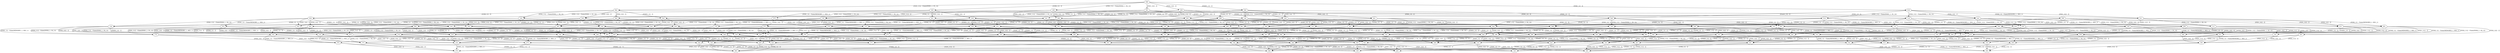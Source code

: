 digraph ra {
000 [label=000]
100 [label=100]
200 [label=200]
010 [label=010]
020 [label=020]
030 [label=030]
001 [label=001]
002 [label=002]
102 [label=102]
202 [label=202]
012 [label=012]
022 [label=022]
032 [label=032]
003 [label=003]
103 [label=103]
203 [label=203]
013 [label=013]
023 [label=023]
033 [label=033]
133 [label=133]
233 [label=233]
073 [label=073]
063 [label=063]
163 [label=163]
263 [label=263]
083 [label=083]
183 [label=183]
283 [label=283]
363 [label=363]
173 [label=173]
273 [label=273]
373 [label=373]
333 [label=333]
123 [label=123]
223 [label=223]
043 [label=043]
143 [label=143]
243 [label=243]
343 [label=343]
323 [label=323]
113 [label=113]
213 [label=213]
053 [label=053]
153 [label=153]
253 [label=253]
353 [label=353]
313 [label=313]
303 [label=303]
132 [label=132]
232 [label=232]
072 [label=072]
062 [label=062]
162 [label=162]
262 [label=262]
082 [label=082]
182 [label=182]
282 [label=282]
382 [label=382]
362 [label=362]
172 [label=172]
272 [label=272]
372 [label=372]
332 [label=332]
122 [label=122]
222 [label=222]
042 [label=042]
142 [label=142]
242 [label=242]
342 [label=342]
322 [label=322]
112 [label=112]
212 [label=212]
052 [label=052]
152 [label=152]
252 [label=252]
352 [label=352]
312 [label=312]
302 [label=302]
101 [label=101]
201 [label=201]
011 [label=011]
021 [label=021]
031 [label=031]
131 [label=131]
231 [label=231]
071 [label=071]
061 [label=061]
161 [label=161]
261 [label=261]
081 [label=081]
181 [label=181]
281 [label=281]
381 [label=381]
361 [label=361]
171 [label=171]
271 [label=271]
371 [label=371]
331 [label=331]
121 [label=121]
221 [label=221]
041 [label=041]
141 [label=141]
241 [label=241]
341 [label=341]
321 [label=321]
111 [label=111]
211 [label=211]
051 [label=051]
151 [label=151]
251 [label=251]
351 [label=351]
311 [label=311]
301 [label=301]
130 [label=130]
230 [label=230]
070 [label=070]
060 [label=060]
160 [label=160]
260 [label=260]
080 [label=080]
180 [label=180]
280 [label=280]
380 [label=380]
360 [label=360]
170 [label=170]
270 [label=270]
370 [label=370]
330 [label=330]
120 [label=120]
220 [label=220]
040 [label=040]
140 [label=140]
240 [label=240]
340 [label=340]
320 [label=320]
110 [label=110]
210 [label=210]
050 [label=050]
150 [label=150]
250 [label=250]
350 [label=350]
310 [label=310]
300 [label=300]
000 -> 100 [label="{F(D2_11)} : Claim(DISK2_1, D2_12) "]
000 -> 200 [label="{F(D2_12)} : []"]
000 -> 010 [label="{F(M1_1)} : []"]
000 -> 020 [label="{F(MS1_1)} : []"]
000 -> 030 [label="{F(M2_1)} : []"]
000 -> 001 [label="{F(D1_12)} : []"]
000 -> 002 [label="{F(D1_11)} : Claim(DISK1_1, D1_12) "]
002 -> 102 [label="{F(D2_11)} : Claim(DISK2_1, D2_12) "]
002 -> 202 [label="{F(D2_12)} : []"]
002 -> 012 [label="{F(M1_1)} : []"]
002 -> 022 [label="{F(MS1_1)} : []"]
002 -> 032 [label="{F(M2_1)} : []"]
002 -> 003 [label="{F(D1_12)} : []"]
003 -> 103 [label="{F(D2_11)} : Claim(DISK2_1, D2_12) "]
003 -> 203 [label="{F(D2_12)} : []"]
003 -> 013 [label="{F(M1_1)} : []"]
003 -> 023 [label="{F(MS1_1)} : []"]
003 -> 033 [label="{F(M2_1)} : []"]
033 -> 133 [label="{F(D2_11)} : Claim(DISK2_1, D2_12) "]
033 -> 233 [label="{F(D2_12)} : []"]
033 -> 073 [label="{F(M1_1)} : Claim(MEMORY1_1, MS1_1) "]
033 -> 063 [label="{F(MS1_1)} : []"]
063 -> 163 [label="{F(D2_11)} : Claim(DISK2_1, D2_12) "]
063 -> 263 [label="{F(D2_12)} : []"]
063 -> 083 [label="{F(M1_1)} : []"]
083 -> 183 [label="{F(D2_11)} : Claim(DISK2_1, D2_12) "]
083 -> 283 [label="{F(D2_12)} : []"]
263 -> 363 [label="{F(D2_11)} : []"]
263 -> 283 [label="{F(M1_1)} : []"]
163 -> 363 [label="{F(D2_12)} : []"]
163 -> 183 [label="{F(M1_1)} : []"]
073 -> 173 [label="{F(D2_11)} : Claim(DISK2_1, D2_12) "]
073 -> 273 [label="{F(D2_12)} : []"]
073 -> 083 [label="{F(MS1_1)} : []"]
273 -> 373 [label="{F(D2_11)} : []"]
273 -> 283 [label="{F(MS1_1)} : []"]
173 -> 373 [label="{F(D2_12)} : []"]
173 -> 183 [label="{F(MS1_1)} : []"]
233 -> 333 [label="{F(D2_11)} : []"]
233 -> 273 [label="{F(M1_1)} : Claim(MEMORY1_1, MS1_1) "]
233 -> 263 [label="{F(MS1_1)} : []"]
333 -> 373 [label="{F(M1_1)} : Claim(MEMORY1_1, MS1_1) "]
333 -> 363 [label="{F(MS1_1)} : []"]
133 -> 333 [label="{F(D2_12)} : []"]
133 -> 173 [label="{F(M1_1)} : Claim(MEMORY1_1, MS1_1) "]
133 -> 163 [label="{F(MS1_1)} : []"]
023 -> 123 [label="{F(D2_11)} : Claim(DISK2_1, D2_12) "]
023 -> 223 [label="{F(D2_12)} : []"]
023 -> 043 [label="{F(M1_1)} : []"]
023 -> 063 [label="{F(M2_1)} : []"]
043 -> 143 [label="{F(D2_11)} : Claim(DISK2_1, D2_12) "]
043 -> 243 [label="{F(D2_12)} : []"]
043 -> 083 [label="{F(M2_1)} : []"]
243 -> 343 [label="{F(D2_11)} : []"]
243 -> 283 [label="{F(M2_1)} : []"]
143 -> 343 [label="{F(D2_12)} : []"]
143 -> 183 [label="{F(M2_1)} : []"]
223 -> 323 [label="{F(D2_11)} : []"]
223 -> 243 [label="{F(M1_1)} : []"]
223 -> 263 [label="{F(M2_1)} : []"]
323 -> 343 [label="{F(M1_1)} : []"]
323 -> 363 [label="{F(M2_1)} : []"]
123 -> 323 [label="{F(D2_12)} : []"]
123 -> 143 [label="{F(M1_1)} : []"]
123 -> 163 [label="{F(M2_1)} : []"]
013 -> 113 [label="{F(D2_11)} : Claim(DISK2_1, D2_12) "]
013 -> 213 [label="{F(D2_12)} : []"]
013 -> 043 [label="{F(MS1_1)} : []"]
013 -> 053 [label="{F(M2_1)} : Claim(MEMORY2_1, MS1_1) "]
053 -> 153 [label="{F(D2_11)} : Claim(DISK2_1, D2_12) "]
053 -> 253 [label="{F(D2_12)} : []"]
053 -> 083 [label="{F(MS1_1)} : []"]
253 -> 353 [label="{F(D2_11)} : []"]
253 -> 283 [label="{F(MS1_1)} : []"]
153 -> 353 [label="{F(D2_12)} : []"]
153 -> 183 [label="{F(MS1_1)} : []"]
213 -> 313 [label="{F(D2_11)} : []"]
213 -> 243 [label="{F(MS1_1)} : []"]
213 -> 253 [label="{F(M2_1)} : Claim(MEMORY2_1, MS1_1) "]
313 -> 343 [label="{F(MS1_1)} : []"]
313 -> 353 [label="{F(M2_1)} : Claim(MEMORY2_1, MS1_1) "]
113 -> 313 [label="{F(D2_12)} : []"]
113 -> 143 [label="{F(MS1_1)} : []"]
113 -> 153 [label="{F(M2_1)} : Claim(MEMORY2_1, MS1_1) "]
203 -> 303 [label="{F(D2_11)} : []"]
203 -> 213 [label="{F(M1_1)} : []"]
203 -> 223 [label="{F(MS1_1)} : []"]
203 -> 233 [label="{F(M2_1)} : []"]
303 -> 313 [label="{F(M1_1)} : []"]
303 -> 323 [label="{F(MS1_1)} : []"]
303 -> 333 [label="{F(M2_1)} : []"]
103 -> 303 [label="{F(D2_12)} : []"]
103 -> 113 [label="{F(M1_1)} : []"]
103 -> 123 [label="{F(MS1_1)} : []"]
103 -> 133 [label="{F(M2_1)} : []"]
032 -> 132 [label="{F(D2_11)} : Claim(DISK2_1, D2_12) "]
032 -> 232 [label="{F(D2_12)} : []"]
032 -> 072 [label="{F(M1_1)} : Claim(MEMORY1_1, MS1_1) "]
032 -> 062 [label="{F(MS1_1)} : []"]
032 -> 033 [label="{F(D1_12)} : []"]
062 -> 162 [label="{F(D2_11)} : Claim(DISK2_1, D2_12) "]
062 -> 262 [label="{F(D2_12)} : []"]
062 -> 082 [label="{F(M1_1)} : []"]
062 -> 063 [label="{F(D1_12)} : []"]
082 -> 182 [label="{F(D2_11)} : Claim(DISK2_1, D2_12) "]
082 -> 282 [label="{F(D2_12)} : []"]
082 -> 083 [label="{F(D1_12)} : []"]
282 -> 382 [label="{F(D2_11)} : []"]
282 -> 283 [label="{F(D1_12)} : []"]
182 -> 382 [label="{F(D2_12)} : []"]
182 -> 183 [label="{F(D1_12)} : []"]
262 -> 362 [label="{F(D2_11)} : []"]
262 -> 282 [label="{F(M1_1)} : []"]
262 -> 263 [label="{F(D1_12)} : []"]
362 -> 382 [label="{F(M1_1)} : []"]
362 -> 363 [label="{F(D1_12)} : []"]
162 -> 362 [label="{F(D2_12)} : []"]
162 -> 182 [label="{F(M1_1)} : []"]
162 -> 163 [label="{F(D1_12)} : []"]
072 -> 172 [label="{F(D2_11)} : Claim(DISK2_1, D2_12) "]
072 -> 272 [label="{F(D2_12)} : []"]
072 -> 082 [label="{F(MS1_1)} : []"]
072 -> 073 [label="{F(D1_12)} : []"]
272 -> 372 [label="{F(D2_11)} : []"]
272 -> 282 [label="{F(MS1_1)} : []"]
272 -> 273 [label="{F(D1_12)} : []"]
372 -> 382 [label="{F(MS1_1)} : []"]
372 -> 373 [label="{F(D1_12)} : []"]
172 -> 372 [label="{F(D2_12)} : []"]
172 -> 182 [label="{F(MS1_1)} : []"]
172 -> 173 [label="{F(D1_12)} : []"]
232 -> 332 [label="{F(D2_11)} : []"]
232 -> 272 [label="{F(M1_1)} : Claim(MEMORY1_1, MS1_1) "]
232 -> 262 [label="{F(MS1_1)} : []"]
232 -> 233 [label="{F(D1_12)} : []"]
332 -> 372 [label="{F(M1_1)} : Claim(MEMORY1_1, MS1_1) "]
332 -> 362 [label="{F(MS1_1)} : []"]
332 -> 333 [label="{F(D1_12)} : []"]
132 -> 332 [label="{F(D2_12)} : []"]
132 -> 172 [label="{F(M1_1)} : Claim(MEMORY1_1, MS1_1) "]
132 -> 162 [label="{F(MS1_1)} : []"]
132 -> 133 [label="{F(D1_12)} : []"]
022 -> 122 [label="{F(D2_11)} : Claim(DISK2_1, D2_12) "]
022 -> 222 [label="{F(D2_12)} : []"]
022 -> 042 [label="{F(M1_1)} : []"]
022 -> 062 [label="{F(M2_1)} : []"]
022 -> 023 [label="{F(D1_12)} : []"]
042 -> 142 [label="{F(D2_11)} : Claim(DISK2_1, D2_12) "]
042 -> 242 [label="{F(D2_12)} : []"]
042 -> 082 [label="{F(M2_1)} : []"]
042 -> 043 [label="{F(D1_12)} : []"]
242 -> 342 [label="{F(D2_11)} : []"]
242 -> 282 [label="{F(M2_1)} : []"]
242 -> 243 [label="{F(D1_12)} : []"]
342 -> 382 [label="{F(M2_1)} : []"]
342 -> 343 [label="{F(D1_12)} : []"]
142 -> 342 [label="{F(D2_12)} : []"]
142 -> 182 [label="{F(M2_1)} : []"]
142 -> 143 [label="{F(D1_12)} : []"]
222 -> 322 [label="{F(D2_11)} : []"]
222 -> 242 [label="{F(M1_1)} : []"]
222 -> 262 [label="{F(M2_1)} : []"]
222 -> 223 [label="{F(D1_12)} : []"]
322 -> 342 [label="{F(M1_1)} : []"]
322 -> 362 [label="{F(M2_1)} : []"]
322 -> 323 [label="{F(D1_12)} : []"]
122 -> 322 [label="{F(D2_12)} : []"]
122 -> 142 [label="{F(M1_1)} : []"]
122 -> 162 [label="{F(M2_1)} : []"]
122 -> 123 [label="{F(D1_12)} : []"]
012 -> 112 [label="{F(D2_11)} : Claim(DISK2_1, D2_12) "]
012 -> 212 [label="{F(D2_12)} : []"]
012 -> 042 [label="{F(MS1_1)} : []"]
012 -> 052 [label="{F(M2_1)} : Claim(MEMORY2_1, MS1_1) "]
012 -> 013 [label="{F(D1_12)} : []"]
052 -> 152 [label="{F(D2_11)} : Claim(DISK2_1, D2_12) "]
052 -> 252 [label="{F(D2_12)} : []"]
052 -> 082 [label="{F(MS1_1)} : []"]
052 -> 053 [label="{F(D1_12)} : []"]
252 -> 352 [label="{F(D2_11)} : []"]
252 -> 282 [label="{F(MS1_1)} : []"]
252 -> 253 [label="{F(D1_12)} : []"]
352 -> 382 [label="{F(MS1_1)} : []"]
352 -> 353 [label="{F(D1_12)} : []"]
152 -> 352 [label="{F(D2_12)} : []"]
152 -> 182 [label="{F(MS1_1)} : []"]
152 -> 153 [label="{F(D1_12)} : []"]
212 -> 312 [label="{F(D2_11)} : []"]
212 -> 242 [label="{F(MS1_1)} : []"]
212 -> 252 [label="{F(M2_1)} : Claim(MEMORY2_1, MS1_1) "]
212 -> 213 [label="{F(D1_12)} : []"]
312 -> 342 [label="{F(MS1_1)} : []"]
312 -> 352 [label="{F(M2_1)} : Claim(MEMORY2_1, MS1_1) "]
312 -> 313 [label="{F(D1_12)} : []"]
112 -> 312 [label="{F(D2_12)} : []"]
112 -> 142 [label="{F(MS1_1)} : []"]
112 -> 152 [label="{F(M2_1)} : Claim(MEMORY2_1, MS1_1) "]
112 -> 113 [label="{F(D1_12)} : []"]
202 -> 302 [label="{F(D2_11)} : []"]
202 -> 212 [label="{F(M1_1)} : []"]
202 -> 222 [label="{F(MS1_1)} : []"]
202 -> 232 [label="{F(M2_1)} : []"]
202 -> 203 [label="{F(D1_12)} : []"]
302 -> 312 [label="{F(M1_1)} : []"]
302 -> 322 [label="{F(MS1_1)} : []"]
302 -> 332 [label="{F(M2_1)} : []"]
302 -> 303 [label="{F(D1_12)} : []"]
102 -> 302 [label="{F(D2_12)} : []"]
102 -> 112 [label="{F(M1_1)} : []"]
102 -> 122 [label="{F(MS1_1)} : []"]
102 -> 132 [label="{F(M2_1)} : []"]
102 -> 103 [label="{F(D1_12)} : []"]
001 -> 101 [label="{F(D2_11)} : Claim(DISK2_1, D2_12) "]
001 -> 201 [label="{F(D2_12)} : []"]
001 -> 011 [label="{F(M1_1)} : []"]
001 -> 021 [label="{F(MS1_1)} : []"]
001 -> 031 [label="{F(M2_1)} : []"]
001 -> 003 [label="{F(D1_11)} : []"]
031 -> 131 [label="{F(D2_11)} : Claim(DISK2_1, D2_12) "]
031 -> 231 [label="{F(D2_12)} : []"]
031 -> 071 [label="{F(M1_1)} : Claim(MEMORY1_1, MS1_1) "]
031 -> 061 [label="{F(MS1_1)} : []"]
031 -> 033 [label="{F(D1_11)} : []"]
061 -> 161 [label="{F(D2_11)} : Claim(DISK2_1, D2_12) "]
061 -> 261 [label="{F(D2_12)} : []"]
061 -> 081 [label="{F(M1_1)} : []"]
061 -> 063 [label="{F(D1_11)} : []"]
081 -> 181 [label="{F(D2_11)} : Claim(DISK2_1, D2_12) "]
081 -> 281 [label="{F(D2_12)} : []"]
081 -> 083 [label="{F(D1_11)} : []"]
281 -> 381 [label="{F(D2_11)} : []"]
281 -> 283 [label="{F(D1_11)} : []"]
181 -> 381 [label="{F(D2_12)} : []"]
181 -> 183 [label="{F(D1_11)} : []"]
261 -> 361 [label="{F(D2_11)} : []"]
261 -> 281 [label="{F(M1_1)} : []"]
261 -> 263 [label="{F(D1_11)} : []"]
361 -> 381 [label="{F(M1_1)} : []"]
361 -> 363 [label="{F(D1_11)} : []"]
161 -> 361 [label="{F(D2_12)} : []"]
161 -> 181 [label="{F(M1_1)} : []"]
161 -> 163 [label="{F(D1_11)} : []"]
071 -> 171 [label="{F(D2_11)} : Claim(DISK2_1, D2_12) "]
071 -> 271 [label="{F(D2_12)} : []"]
071 -> 081 [label="{F(MS1_1)} : []"]
071 -> 073 [label="{F(D1_11)} : []"]
271 -> 371 [label="{F(D2_11)} : []"]
271 -> 281 [label="{F(MS1_1)} : []"]
271 -> 273 [label="{F(D1_11)} : []"]
371 -> 381 [label="{F(MS1_1)} : []"]
371 -> 373 [label="{F(D1_11)} : []"]
171 -> 371 [label="{F(D2_12)} : []"]
171 -> 181 [label="{F(MS1_1)} : []"]
171 -> 173 [label="{F(D1_11)} : []"]
231 -> 331 [label="{F(D2_11)} : []"]
231 -> 271 [label="{F(M1_1)} : Claim(MEMORY1_1, MS1_1) "]
231 -> 261 [label="{F(MS1_1)} : []"]
231 -> 233 [label="{F(D1_11)} : []"]
331 -> 371 [label="{F(M1_1)} : Claim(MEMORY1_1, MS1_1) "]
331 -> 361 [label="{F(MS1_1)} : []"]
331 -> 333 [label="{F(D1_11)} : []"]
131 -> 331 [label="{F(D2_12)} : []"]
131 -> 171 [label="{F(M1_1)} : Claim(MEMORY1_1, MS1_1) "]
131 -> 161 [label="{F(MS1_1)} : []"]
131 -> 133 [label="{F(D1_11)} : []"]
021 -> 121 [label="{F(D2_11)} : Claim(DISK2_1, D2_12) "]
021 -> 221 [label="{F(D2_12)} : []"]
021 -> 041 [label="{F(M1_1)} : []"]
021 -> 061 [label="{F(M2_1)} : []"]
021 -> 023 [label="{F(D1_11)} : []"]
041 -> 141 [label="{F(D2_11)} : Claim(DISK2_1, D2_12) "]
041 -> 241 [label="{F(D2_12)} : []"]
041 -> 081 [label="{F(M2_1)} : []"]
041 -> 043 [label="{F(D1_11)} : []"]
241 -> 341 [label="{F(D2_11)} : []"]
241 -> 281 [label="{F(M2_1)} : []"]
241 -> 243 [label="{F(D1_11)} : []"]
341 -> 381 [label="{F(M2_1)} : []"]
341 -> 343 [label="{F(D1_11)} : []"]
141 -> 341 [label="{F(D2_12)} : []"]
141 -> 181 [label="{F(M2_1)} : []"]
141 -> 143 [label="{F(D1_11)} : []"]
221 -> 321 [label="{F(D2_11)} : []"]
221 -> 241 [label="{F(M1_1)} : []"]
221 -> 261 [label="{F(M2_1)} : []"]
221 -> 223 [label="{F(D1_11)} : []"]
321 -> 341 [label="{F(M1_1)} : []"]
321 -> 361 [label="{F(M2_1)} : []"]
321 -> 323 [label="{F(D1_11)} : []"]
121 -> 321 [label="{F(D2_12)} : []"]
121 -> 141 [label="{F(M1_1)} : []"]
121 -> 161 [label="{F(M2_1)} : []"]
121 -> 123 [label="{F(D1_11)} : []"]
011 -> 111 [label="{F(D2_11)} : Claim(DISK2_1, D2_12) "]
011 -> 211 [label="{F(D2_12)} : []"]
011 -> 041 [label="{F(MS1_1)} : []"]
011 -> 051 [label="{F(M2_1)} : Claim(MEMORY2_1, MS1_1) "]
011 -> 013 [label="{F(D1_11)} : []"]
051 -> 151 [label="{F(D2_11)} : Claim(DISK2_1, D2_12) "]
051 -> 251 [label="{F(D2_12)} : []"]
051 -> 081 [label="{F(MS1_1)} : []"]
051 -> 053 [label="{F(D1_11)} : []"]
251 -> 351 [label="{F(D2_11)} : []"]
251 -> 281 [label="{F(MS1_1)} : []"]
251 -> 253 [label="{F(D1_11)} : []"]
351 -> 381 [label="{F(MS1_1)} : []"]
351 -> 353 [label="{F(D1_11)} : []"]
151 -> 351 [label="{F(D2_12)} : []"]
151 -> 181 [label="{F(MS1_1)} : []"]
151 -> 153 [label="{F(D1_11)} : []"]
211 -> 311 [label="{F(D2_11)} : []"]
211 -> 241 [label="{F(MS1_1)} : []"]
211 -> 251 [label="{F(M2_1)} : Claim(MEMORY2_1, MS1_1) "]
211 -> 213 [label="{F(D1_11)} : []"]
311 -> 341 [label="{F(MS1_1)} : []"]
311 -> 351 [label="{F(M2_1)} : Claim(MEMORY2_1, MS1_1) "]
311 -> 313 [label="{F(D1_11)} : []"]
111 -> 311 [label="{F(D2_12)} : []"]
111 -> 141 [label="{F(MS1_1)} : []"]
111 -> 151 [label="{F(M2_1)} : Claim(MEMORY2_1, MS1_1) "]
111 -> 113 [label="{F(D1_11)} : []"]
201 -> 301 [label="{F(D2_11)} : []"]
201 -> 211 [label="{F(M1_1)} : []"]
201 -> 221 [label="{F(MS1_1)} : []"]
201 -> 231 [label="{F(M2_1)} : []"]
201 -> 203 [label="{F(D1_11)} : []"]
301 -> 311 [label="{F(M1_1)} : []"]
301 -> 321 [label="{F(MS1_1)} : []"]
301 -> 331 [label="{F(M2_1)} : []"]
301 -> 303 [label="{F(D1_11)} : []"]
101 -> 301 [label="{F(D2_12)} : []"]
101 -> 111 [label="{F(M1_1)} : []"]
101 -> 121 [label="{F(MS1_1)} : []"]
101 -> 131 [label="{F(M2_1)} : []"]
101 -> 103 [label="{F(D1_11)} : []"]
030 -> 130 [label="{F(D2_11)} : Claim(DISK2_1, D2_12) "]
030 -> 230 [label="{F(D2_12)} : []"]
030 -> 070 [label="{F(M1_1)} : Claim(MEMORY1_1, MS1_1) "]
030 -> 060 [label="{F(MS1_1)} : []"]
030 -> 031 [label="{F(D1_12)} : []"]
030 -> 032 [label="{F(D1_11)} : Claim(DISK1_1, D1_12) "]
060 -> 160 [label="{F(D2_11)} : Claim(DISK2_1, D2_12) "]
060 -> 260 [label="{F(D2_12)} : []"]
060 -> 080 [label="{F(M1_1)} : []"]
060 -> 061 [label="{F(D1_12)} : []"]
060 -> 062 [label="{F(D1_11)} : Claim(DISK1_1, D1_12) "]
080 -> 180 [label="{F(D2_11)} : Claim(DISK2_1, D2_12) "]
080 -> 280 [label="{F(D2_12)} : []"]
080 -> 081 [label="{F(D1_12)} : []"]
080 -> 082 [label="{F(D1_11)} : Claim(DISK1_1, D1_12) "]
280 -> 380 [label="{F(D2_11)} : []"]
280 -> 281 [label="{F(D1_12)} : []"]
280 -> 282 [label="{F(D1_11)} : Claim(DISK1_1, D1_12) "]
380 -> 381 [label="{F(D1_12)} : []"]
380 -> 382 [label="{F(D1_11)} : Claim(DISK1_1, D1_12) "]
180 -> 380 [label="{F(D2_12)} : []"]
180 -> 181 [label="{F(D1_12)} : []"]
180 -> 182 [label="{F(D1_11)} : Claim(DISK1_1, D1_12) "]
260 -> 360 [label="{F(D2_11)} : []"]
260 -> 280 [label="{F(M1_1)} : []"]
260 -> 261 [label="{F(D1_12)} : []"]
260 -> 262 [label="{F(D1_11)} : Claim(DISK1_1, D1_12) "]
360 -> 380 [label="{F(M1_1)} : []"]
360 -> 361 [label="{F(D1_12)} : []"]
360 -> 362 [label="{F(D1_11)} : Claim(DISK1_1, D1_12) "]
160 -> 360 [label="{F(D2_12)} : []"]
160 -> 180 [label="{F(M1_1)} : []"]
160 -> 161 [label="{F(D1_12)} : []"]
160 -> 162 [label="{F(D1_11)} : Claim(DISK1_1, D1_12) "]
070 -> 170 [label="{F(D2_11)} : Claim(DISK2_1, D2_12) "]
070 -> 270 [label="{F(D2_12)} : []"]
070 -> 080 [label="{F(MS1_1)} : []"]
070 -> 071 [label="{F(D1_12)} : []"]
070 -> 072 [label="{F(D1_11)} : Claim(DISK1_1, D1_12) "]
270 -> 370 [label="{F(D2_11)} : []"]
270 -> 280 [label="{F(MS1_1)} : []"]
270 -> 271 [label="{F(D1_12)} : []"]
270 -> 272 [label="{F(D1_11)} : Claim(DISK1_1, D1_12) "]
370 -> 380 [label="{F(MS1_1)} : []"]
370 -> 371 [label="{F(D1_12)} : []"]
370 -> 372 [label="{F(D1_11)} : Claim(DISK1_1, D1_12) "]
170 -> 370 [label="{F(D2_12)} : []"]
170 -> 180 [label="{F(MS1_1)} : []"]
170 -> 171 [label="{F(D1_12)} : []"]
170 -> 172 [label="{F(D1_11)} : Claim(DISK1_1, D1_12) "]
230 -> 330 [label="{F(D2_11)} : []"]
230 -> 270 [label="{F(M1_1)} : Claim(MEMORY1_1, MS1_1) "]
230 -> 260 [label="{F(MS1_1)} : []"]
230 -> 231 [label="{F(D1_12)} : []"]
230 -> 232 [label="{F(D1_11)} : Claim(DISK1_1, D1_12) "]
330 -> 370 [label="{F(M1_1)} : Claim(MEMORY1_1, MS1_1) "]
330 -> 360 [label="{F(MS1_1)} : []"]
330 -> 331 [label="{F(D1_12)} : []"]
330 -> 332 [label="{F(D1_11)} : Claim(DISK1_1, D1_12) "]
130 -> 330 [label="{F(D2_12)} : []"]
130 -> 170 [label="{F(M1_1)} : Claim(MEMORY1_1, MS1_1) "]
130 -> 160 [label="{F(MS1_1)} : []"]
130 -> 131 [label="{F(D1_12)} : []"]
130 -> 132 [label="{F(D1_11)} : Claim(DISK1_1, D1_12) "]
020 -> 120 [label="{F(D2_11)} : Claim(DISK2_1, D2_12) "]
020 -> 220 [label="{F(D2_12)} : []"]
020 -> 040 [label="{F(M1_1)} : []"]
020 -> 060 [label="{F(M2_1)} : []"]
020 -> 021 [label="{F(D1_12)} : []"]
020 -> 022 [label="{F(D1_11)} : Claim(DISK1_1, D1_12) "]
040 -> 140 [label="{F(D2_11)} : Claim(DISK2_1, D2_12) "]
040 -> 240 [label="{F(D2_12)} : []"]
040 -> 080 [label="{F(M2_1)} : []"]
040 -> 041 [label="{F(D1_12)} : []"]
040 -> 042 [label="{F(D1_11)} : Claim(DISK1_1, D1_12) "]
240 -> 340 [label="{F(D2_11)} : []"]
240 -> 280 [label="{F(M2_1)} : []"]
240 -> 241 [label="{F(D1_12)} : []"]
240 -> 242 [label="{F(D1_11)} : Claim(DISK1_1, D1_12) "]
340 -> 380 [label="{F(M2_1)} : []"]
340 -> 341 [label="{F(D1_12)} : []"]
340 -> 342 [label="{F(D1_11)} : Claim(DISK1_1, D1_12) "]
140 -> 340 [label="{F(D2_12)} : []"]
140 -> 180 [label="{F(M2_1)} : []"]
140 -> 141 [label="{F(D1_12)} : []"]
140 -> 142 [label="{F(D1_11)} : Claim(DISK1_1, D1_12) "]
220 -> 320 [label="{F(D2_11)} : []"]
220 -> 240 [label="{F(M1_1)} : []"]
220 -> 260 [label="{F(M2_1)} : []"]
220 -> 221 [label="{F(D1_12)} : []"]
220 -> 222 [label="{F(D1_11)} : Claim(DISK1_1, D1_12) "]
320 -> 340 [label="{F(M1_1)} : []"]
320 -> 360 [label="{F(M2_1)} : []"]
320 -> 321 [label="{F(D1_12)} : []"]
320 -> 322 [label="{F(D1_11)} : Claim(DISK1_1, D1_12) "]
120 -> 320 [label="{F(D2_12)} : []"]
120 -> 140 [label="{F(M1_1)} : []"]
120 -> 160 [label="{F(M2_1)} : []"]
120 -> 121 [label="{F(D1_12)} : []"]
120 -> 122 [label="{F(D1_11)} : Claim(DISK1_1, D1_12) "]
010 -> 110 [label="{F(D2_11)} : Claim(DISK2_1, D2_12) "]
010 -> 210 [label="{F(D2_12)} : []"]
010 -> 040 [label="{F(MS1_1)} : []"]
010 -> 050 [label="{F(M2_1)} : Claim(MEMORY2_1, MS1_1) "]
010 -> 011 [label="{F(D1_12)} : []"]
010 -> 012 [label="{F(D1_11)} : Claim(DISK1_1, D1_12) "]
050 -> 150 [label="{F(D2_11)} : Claim(DISK2_1, D2_12) "]
050 -> 250 [label="{F(D2_12)} : []"]
050 -> 080 [label="{F(MS1_1)} : []"]
050 -> 051 [label="{F(D1_12)} : []"]
050 -> 052 [label="{F(D1_11)} : Claim(DISK1_1, D1_12) "]
250 -> 350 [label="{F(D2_11)} : []"]
250 -> 280 [label="{F(MS1_1)} : []"]
250 -> 251 [label="{F(D1_12)} : []"]
250 -> 252 [label="{F(D1_11)} : Claim(DISK1_1, D1_12) "]
350 -> 380 [label="{F(MS1_1)} : []"]
350 -> 351 [label="{F(D1_12)} : []"]
350 -> 352 [label="{F(D1_11)} : Claim(DISK1_1, D1_12) "]
150 -> 350 [label="{F(D2_12)} : []"]
150 -> 180 [label="{F(MS1_1)} : []"]
150 -> 151 [label="{F(D1_12)} : []"]
150 -> 152 [label="{F(D1_11)} : Claim(DISK1_1, D1_12) "]
210 -> 310 [label="{F(D2_11)} : []"]
210 -> 240 [label="{F(MS1_1)} : []"]
210 -> 250 [label="{F(M2_1)} : Claim(MEMORY2_1, MS1_1) "]
210 -> 211 [label="{F(D1_12)} : []"]
210 -> 212 [label="{F(D1_11)} : Claim(DISK1_1, D1_12) "]
310 -> 340 [label="{F(MS1_1)} : []"]
310 -> 350 [label="{F(M2_1)} : Claim(MEMORY2_1, MS1_1) "]
310 -> 311 [label="{F(D1_12)} : []"]
310 -> 312 [label="{F(D1_11)} : Claim(DISK1_1, D1_12) "]
110 -> 310 [label="{F(D2_12)} : []"]
110 -> 140 [label="{F(MS1_1)} : []"]
110 -> 150 [label="{F(M2_1)} : Claim(MEMORY2_1, MS1_1) "]
110 -> 111 [label="{F(D1_12)} : []"]
110 -> 112 [label="{F(D1_11)} : Claim(DISK1_1, D1_12) "]
200 -> 300 [label="{F(D2_11)} : []"]
200 -> 210 [label="{F(M1_1)} : []"]
200 -> 220 [label="{F(MS1_1)} : []"]
200 -> 230 [label="{F(M2_1)} : []"]
200 -> 201 [label="{F(D1_12)} : []"]
200 -> 202 [label="{F(D1_11)} : Claim(DISK1_1, D1_12) "]
300 -> 310 [label="{F(M1_1)} : []"]
300 -> 320 [label="{F(MS1_1)} : []"]
300 -> 330 [label="{F(M2_1)} : []"]
300 -> 301 [label="{F(D1_12)} : []"]
300 -> 302 [label="{F(D1_11)} : Claim(DISK1_1, D1_12) "]
100 -> 300 [label="{F(D2_12)} : []"]
100 -> 110 [label="{F(M1_1)} : []"]
100 -> 120 [label="{F(MS1_1)} : []"]
100 -> 130 [label="{F(M2_1)} : []"]
100 -> 101 [label="{F(D1_12)} : []"]
100 -> 102 [label="{F(D1_11)} : Claim(DISK1_1, D1_12) "]
}

